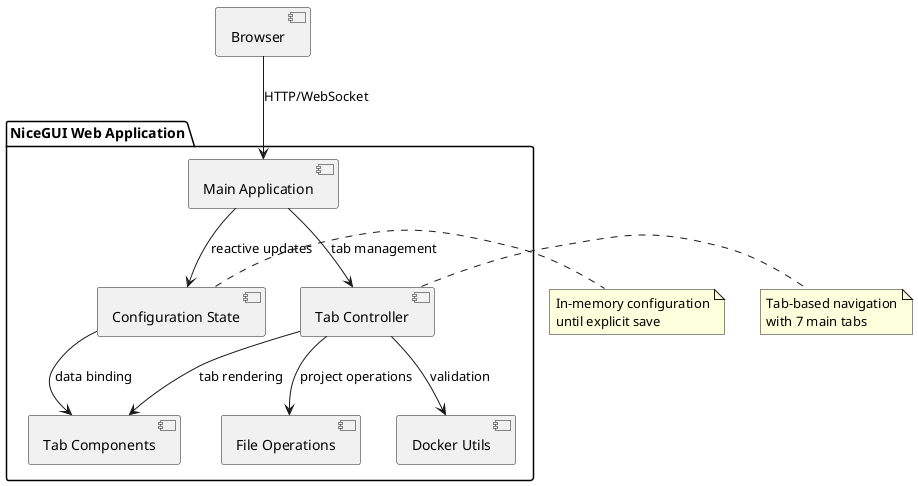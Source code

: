 @startuml
package "NiceGUI Web Application" {
  [Main Application] as main
  [Configuration State] as state
  [Tab Controller] as tabs
  [Tab Components] as ui
  [File Operations] as files
  [Docker Utils] as docker
}

[Browser] --> main : HTTP/WebSocket
main --> state : reactive updates
main --> tabs : tab management
tabs --> ui : tab rendering
tabs --> files : project operations
tabs --> docker : validation
state --> ui : data binding

note right of state : In-memory configuration\nuntil explicit save
note right of tabs : Tab-based navigation\nwith 7 main tabs
@enduml